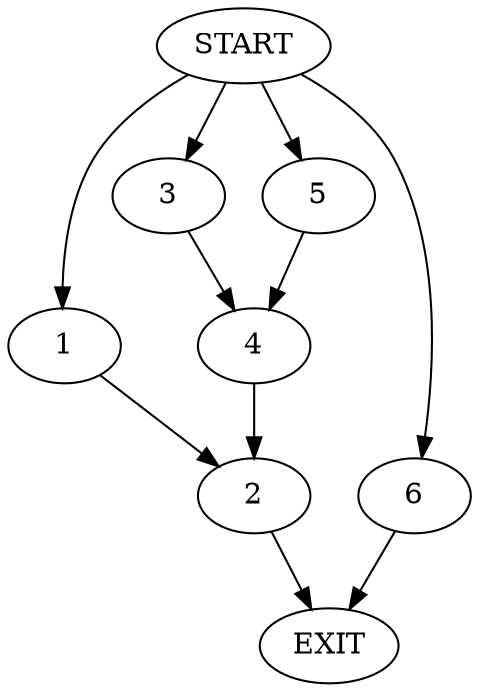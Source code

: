 digraph {
0 [label="START"]
7 [label="EXIT"]
0 -> 1
1 -> 2
2 -> 7
0 -> 3
3 -> 4
4 -> 2
0 -> 5
5 -> 4
0 -> 6
6 -> 7
}
